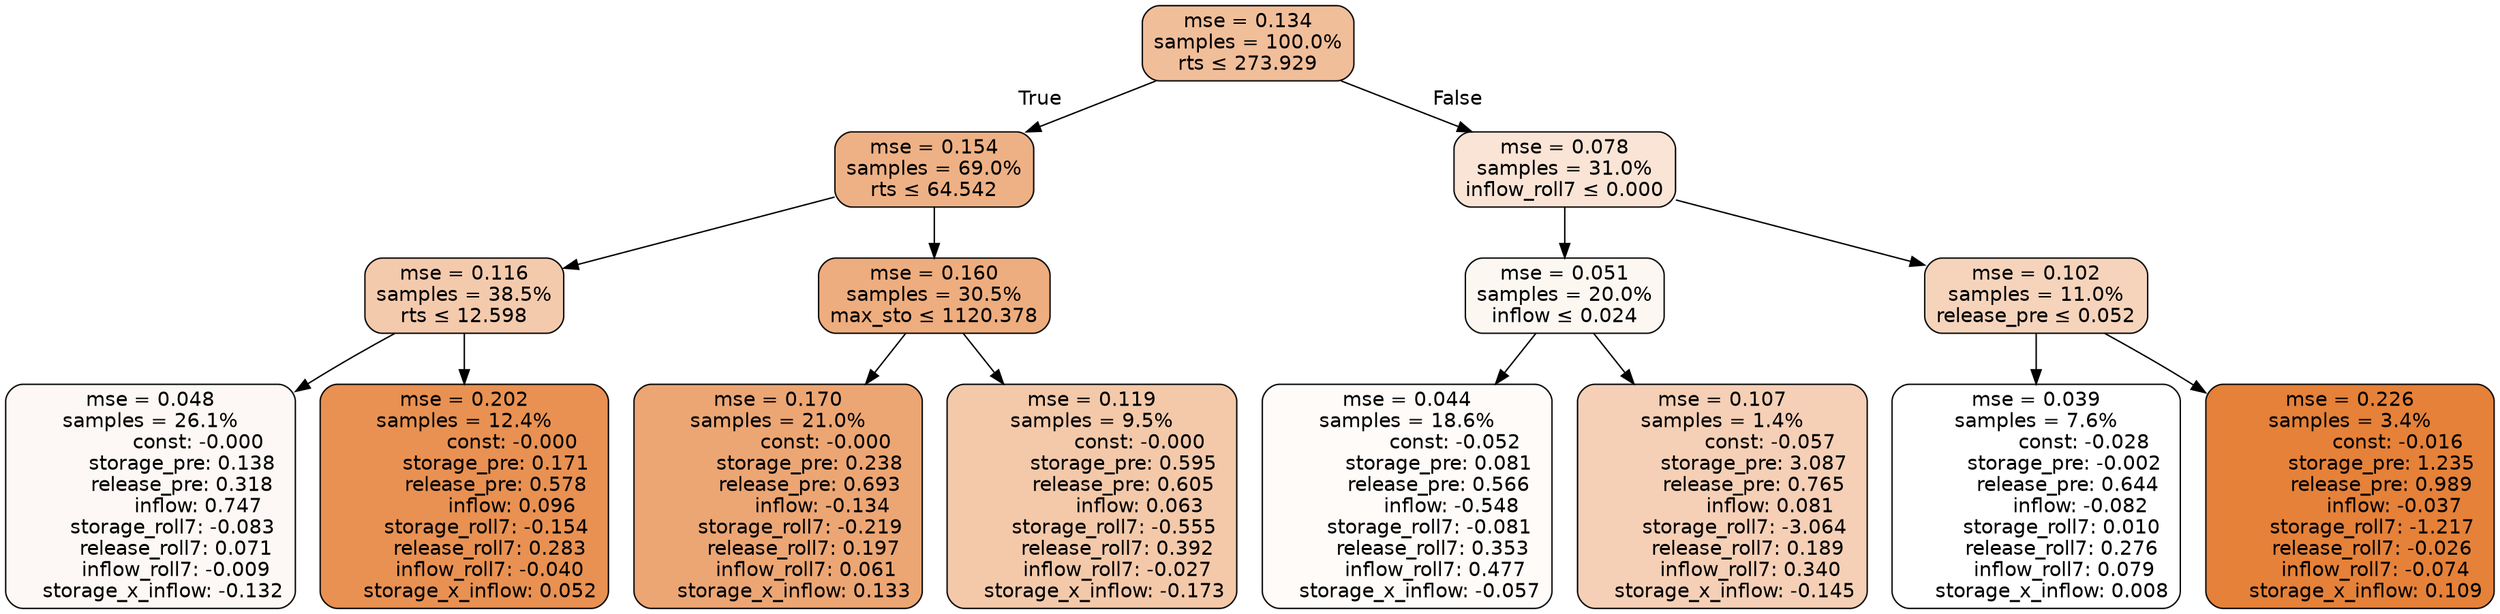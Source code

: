 digraph tree {
bgcolor="transparent"
node [shape=rectangle, style="filled, rounded", color="black", fontname=helvetica] ;
edge [fontname=helvetica] ;
	"0" [label="mse = 0.134
samples = 100.0%
rts &le; 273.929", fillcolor="#f1be9a"]
	"1" [label="mse = 0.154
samples = 69.0%
rts &le; 64.542", fillcolor="#eeb185"]
	"2" [label="mse = 0.116
samples = 38.5%
rts &le; 12.598", fillcolor="#f4caad"]
	"3" [label="mse = 0.048
samples = 26.1%
               const: -0.000
          storage_pre: 0.138
          release_pre: 0.318
               inflow: 0.747
       storage_roll7: -0.083
        release_roll7: 0.071
        inflow_roll7: -0.009
    storage_x_inflow: -0.132", fillcolor="#fdf8f5"]
	"4" [label="mse = 0.202
samples = 12.4%
               const: -0.000
          storage_pre: 0.171
          release_pre: 0.578
               inflow: 0.096
       storage_roll7: -0.154
        release_roll7: 0.283
        inflow_roll7: -0.040
     storage_x_inflow: 0.052", fillcolor="#e89152"]
	"5" [label="mse = 0.160
samples = 30.5%
max_sto &le; 1120.378", fillcolor="#eead7e"]
	"6" [label="mse = 0.170
samples = 21.0%
               const: -0.000
          storage_pre: 0.238
          release_pre: 0.693
              inflow: -0.134
       storage_roll7: -0.219
        release_roll7: 0.197
         inflow_roll7: 0.061
     storage_x_inflow: 0.133", fillcolor="#eca674"]
	"7" [label="mse = 0.119
samples = 9.5%
               const: -0.000
          storage_pre: 0.595
          release_pre: 0.605
               inflow: 0.063
       storage_roll7: -0.555
        release_roll7: 0.392
        inflow_roll7: -0.027
    storage_x_inflow: -0.173", fillcolor="#f3c9aa"]
	"8" [label="mse = 0.078
samples = 31.0%
inflow_roll7 &le; 0.000", fillcolor="#f9e4d5"]
	"9" [label="mse = 0.051
samples = 20.0%
inflow &le; 0.024", fillcolor="#fdf7f2"]
	"10" [label="mse = 0.044
samples = 18.6%
               const: -0.052
          storage_pre: 0.081
          release_pre: 0.566
              inflow: -0.548
       storage_roll7: -0.081
        release_roll7: 0.353
         inflow_roll7: 0.477
    storage_x_inflow: -0.057", fillcolor="#fefbf9"]
	"11" [label="mse = 0.107
samples = 1.4%
               const: -0.057
          storage_pre: 3.087
          release_pre: 0.765
               inflow: 0.081
       storage_roll7: -3.064
        release_roll7: 0.189
         inflow_roll7: 0.340
    storage_x_inflow: -0.145", fillcolor="#f5d0b6"]
	"12" [label="mse = 0.102
samples = 11.0%
release_pre &le; 0.052", fillcolor="#f6d4bc"]
	"13" [label="mse = 0.039
samples = 7.6%
               const: -0.028
         storage_pre: -0.002
          release_pre: 0.644
              inflow: -0.082
        storage_roll7: 0.010
        release_roll7: 0.276
         inflow_roll7: 0.079
     storage_x_inflow: 0.008", fillcolor="#ffffff"]
	"14" [label="mse = 0.226
samples = 3.4%
               const: -0.016
          storage_pre: 1.235
          release_pre: 0.989
              inflow: -0.037
       storage_roll7: -1.217
       release_roll7: -0.026
        inflow_roll7: -0.074
     storage_x_inflow: 0.109", fillcolor="#e58139"]

	"0" -> "1" [labeldistance=2.5, labelangle=45, headlabel="True"]
	"1" -> "2"
	"2" -> "3"
	"2" -> "4"
	"1" -> "5"
	"5" -> "6"
	"5" -> "7"
	"0" -> "8" [labeldistance=2.5, labelangle=-45, headlabel="False"]
	"8" -> "9"
	"9" -> "10"
	"9" -> "11"
	"8" -> "12"
	"12" -> "13"
	"12" -> "14"
}